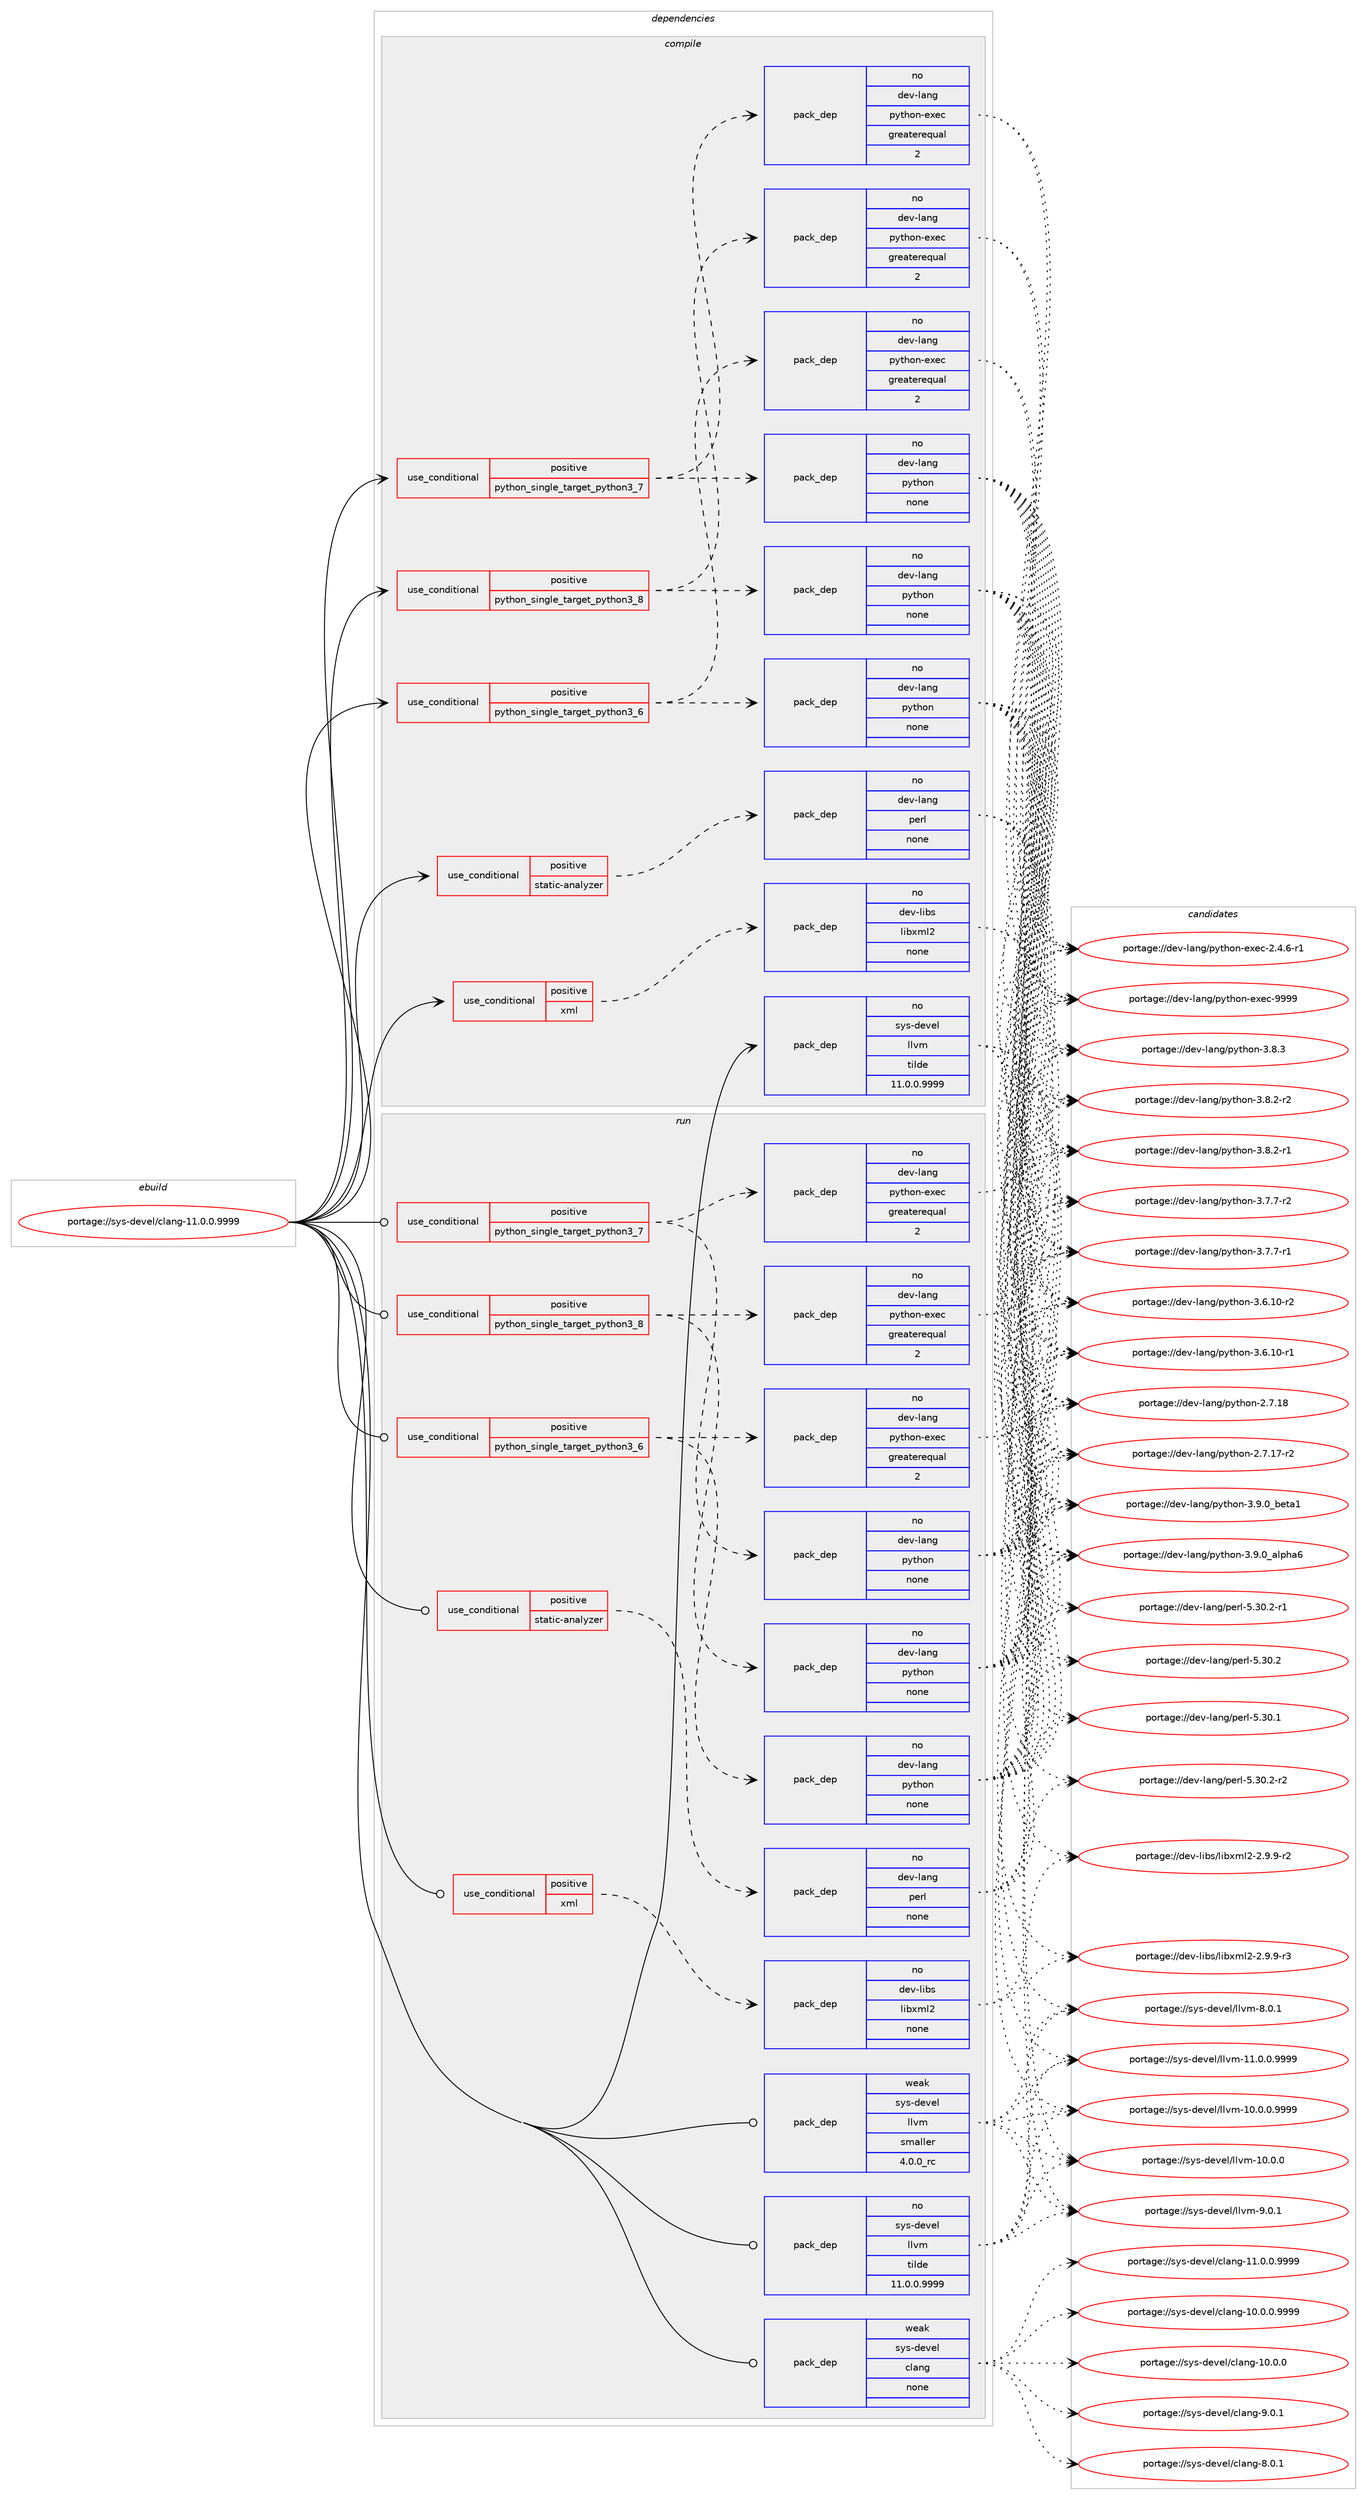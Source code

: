 digraph prolog {

# *************
# Graph options
# *************

newrank=true;
concentrate=true;
compound=true;
graph [rankdir=LR,fontname=Helvetica,fontsize=10,ranksep=1.5];#, ranksep=2.5, nodesep=0.2];
edge  [arrowhead=vee];
node  [fontname=Helvetica,fontsize=10];

# **********
# The ebuild
# **********

subgraph cluster_leftcol {
color=gray;
rank=same;
label=<<i>ebuild</i>>;
id [label="portage://sys-devel/clang-11.0.0.9999", color=red, width=4, href="../sys-devel/clang-11.0.0.9999.svg"];
}

# ****************
# The dependencies
# ****************

subgraph cluster_midcol {
color=gray;
label=<<i>dependencies</i>>;
subgraph cluster_compile {
fillcolor="#eeeeee";
style=filled;
label=<<i>compile</i>>;
subgraph cond563 {
dependency3901 [label=<<TABLE BORDER="0" CELLBORDER="1" CELLSPACING="0" CELLPADDING="4"><TR><TD ROWSPAN="3" CELLPADDING="10">use_conditional</TD></TR><TR><TD>positive</TD></TR><TR><TD>python_single_target_python3_6</TD></TR></TABLE>>, shape=none, color=red];
subgraph pack3246 {
dependency3902 [label=<<TABLE BORDER="0" CELLBORDER="1" CELLSPACING="0" CELLPADDING="4" WIDTH="220"><TR><TD ROWSPAN="6" CELLPADDING="30">pack_dep</TD></TR><TR><TD WIDTH="110">no</TD></TR><TR><TD>dev-lang</TD></TR><TR><TD>python</TD></TR><TR><TD>none</TD></TR><TR><TD></TD></TR></TABLE>>, shape=none, color=blue];
}
dependency3901:e -> dependency3902:w [weight=20,style="dashed",arrowhead="vee"];
subgraph pack3247 {
dependency3903 [label=<<TABLE BORDER="0" CELLBORDER="1" CELLSPACING="0" CELLPADDING="4" WIDTH="220"><TR><TD ROWSPAN="6" CELLPADDING="30">pack_dep</TD></TR><TR><TD WIDTH="110">no</TD></TR><TR><TD>dev-lang</TD></TR><TR><TD>python-exec</TD></TR><TR><TD>greaterequal</TD></TR><TR><TD>2</TD></TR></TABLE>>, shape=none, color=blue];
}
dependency3901:e -> dependency3903:w [weight=20,style="dashed",arrowhead="vee"];
}
id:e -> dependency3901:w [weight=20,style="solid",arrowhead="vee"];
subgraph cond564 {
dependency3904 [label=<<TABLE BORDER="0" CELLBORDER="1" CELLSPACING="0" CELLPADDING="4"><TR><TD ROWSPAN="3" CELLPADDING="10">use_conditional</TD></TR><TR><TD>positive</TD></TR><TR><TD>python_single_target_python3_7</TD></TR></TABLE>>, shape=none, color=red];
subgraph pack3248 {
dependency3905 [label=<<TABLE BORDER="0" CELLBORDER="1" CELLSPACING="0" CELLPADDING="4" WIDTH="220"><TR><TD ROWSPAN="6" CELLPADDING="30">pack_dep</TD></TR><TR><TD WIDTH="110">no</TD></TR><TR><TD>dev-lang</TD></TR><TR><TD>python</TD></TR><TR><TD>none</TD></TR><TR><TD></TD></TR></TABLE>>, shape=none, color=blue];
}
dependency3904:e -> dependency3905:w [weight=20,style="dashed",arrowhead="vee"];
subgraph pack3249 {
dependency3906 [label=<<TABLE BORDER="0" CELLBORDER="1" CELLSPACING="0" CELLPADDING="4" WIDTH="220"><TR><TD ROWSPAN="6" CELLPADDING="30">pack_dep</TD></TR><TR><TD WIDTH="110">no</TD></TR><TR><TD>dev-lang</TD></TR><TR><TD>python-exec</TD></TR><TR><TD>greaterequal</TD></TR><TR><TD>2</TD></TR></TABLE>>, shape=none, color=blue];
}
dependency3904:e -> dependency3906:w [weight=20,style="dashed",arrowhead="vee"];
}
id:e -> dependency3904:w [weight=20,style="solid",arrowhead="vee"];
subgraph cond565 {
dependency3907 [label=<<TABLE BORDER="0" CELLBORDER="1" CELLSPACING="0" CELLPADDING="4"><TR><TD ROWSPAN="3" CELLPADDING="10">use_conditional</TD></TR><TR><TD>positive</TD></TR><TR><TD>python_single_target_python3_8</TD></TR></TABLE>>, shape=none, color=red];
subgraph pack3250 {
dependency3908 [label=<<TABLE BORDER="0" CELLBORDER="1" CELLSPACING="0" CELLPADDING="4" WIDTH="220"><TR><TD ROWSPAN="6" CELLPADDING="30">pack_dep</TD></TR><TR><TD WIDTH="110">no</TD></TR><TR><TD>dev-lang</TD></TR><TR><TD>python</TD></TR><TR><TD>none</TD></TR><TR><TD></TD></TR></TABLE>>, shape=none, color=blue];
}
dependency3907:e -> dependency3908:w [weight=20,style="dashed",arrowhead="vee"];
subgraph pack3251 {
dependency3909 [label=<<TABLE BORDER="0" CELLBORDER="1" CELLSPACING="0" CELLPADDING="4" WIDTH="220"><TR><TD ROWSPAN="6" CELLPADDING="30">pack_dep</TD></TR><TR><TD WIDTH="110">no</TD></TR><TR><TD>dev-lang</TD></TR><TR><TD>python-exec</TD></TR><TR><TD>greaterequal</TD></TR><TR><TD>2</TD></TR></TABLE>>, shape=none, color=blue];
}
dependency3907:e -> dependency3909:w [weight=20,style="dashed",arrowhead="vee"];
}
id:e -> dependency3907:w [weight=20,style="solid",arrowhead="vee"];
subgraph cond566 {
dependency3910 [label=<<TABLE BORDER="0" CELLBORDER="1" CELLSPACING="0" CELLPADDING="4"><TR><TD ROWSPAN="3" CELLPADDING="10">use_conditional</TD></TR><TR><TD>positive</TD></TR><TR><TD>static-analyzer</TD></TR></TABLE>>, shape=none, color=red];
subgraph pack3252 {
dependency3911 [label=<<TABLE BORDER="0" CELLBORDER="1" CELLSPACING="0" CELLPADDING="4" WIDTH="220"><TR><TD ROWSPAN="6" CELLPADDING="30">pack_dep</TD></TR><TR><TD WIDTH="110">no</TD></TR><TR><TD>dev-lang</TD></TR><TR><TD>perl</TD></TR><TR><TD>none</TD></TR><TR><TD></TD></TR></TABLE>>, shape=none, color=blue];
}
dependency3910:e -> dependency3911:w [weight=20,style="dashed",arrowhead="vee"];
}
id:e -> dependency3910:w [weight=20,style="solid",arrowhead="vee"];
subgraph cond567 {
dependency3912 [label=<<TABLE BORDER="0" CELLBORDER="1" CELLSPACING="0" CELLPADDING="4"><TR><TD ROWSPAN="3" CELLPADDING="10">use_conditional</TD></TR><TR><TD>positive</TD></TR><TR><TD>xml</TD></TR></TABLE>>, shape=none, color=red];
subgraph pack3253 {
dependency3913 [label=<<TABLE BORDER="0" CELLBORDER="1" CELLSPACING="0" CELLPADDING="4" WIDTH="220"><TR><TD ROWSPAN="6" CELLPADDING="30">pack_dep</TD></TR><TR><TD WIDTH="110">no</TD></TR><TR><TD>dev-libs</TD></TR><TR><TD>libxml2</TD></TR><TR><TD>none</TD></TR><TR><TD></TD></TR></TABLE>>, shape=none, color=blue];
}
dependency3912:e -> dependency3913:w [weight=20,style="dashed",arrowhead="vee"];
}
id:e -> dependency3912:w [weight=20,style="solid",arrowhead="vee"];
subgraph pack3254 {
dependency3914 [label=<<TABLE BORDER="0" CELLBORDER="1" CELLSPACING="0" CELLPADDING="4" WIDTH="220"><TR><TD ROWSPAN="6" CELLPADDING="30">pack_dep</TD></TR><TR><TD WIDTH="110">no</TD></TR><TR><TD>sys-devel</TD></TR><TR><TD>llvm</TD></TR><TR><TD>tilde</TD></TR><TR><TD>11.0.0.9999</TD></TR></TABLE>>, shape=none, color=blue];
}
id:e -> dependency3914:w [weight=20,style="solid",arrowhead="vee"];
}
subgraph cluster_compileandrun {
fillcolor="#eeeeee";
style=filled;
label=<<i>compile and run</i>>;
}
subgraph cluster_run {
fillcolor="#eeeeee";
style=filled;
label=<<i>run</i>>;
subgraph cond568 {
dependency3915 [label=<<TABLE BORDER="0" CELLBORDER="1" CELLSPACING="0" CELLPADDING="4"><TR><TD ROWSPAN="3" CELLPADDING="10">use_conditional</TD></TR><TR><TD>positive</TD></TR><TR><TD>python_single_target_python3_6</TD></TR></TABLE>>, shape=none, color=red];
subgraph pack3255 {
dependency3916 [label=<<TABLE BORDER="0" CELLBORDER="1" CELLSPACING="0" CELLPADDING="4" WIDTH="220"><TR><TD ROWSPAN="6" CELLPADDING="30">pack_dep</TD></TR><TR><TD WIDTH="110">no</TD></TR><TR><TD>dev-lang</TD></TR><TR><TD>python</TD></TR><TR><TD>none</TD></TR><TR><TD></TD></TR></TABLE>>, shape=none, color=blue];
}
dependency3915:e -> dependency3916:w [weight=20,style="dashed",arrowhead="vee"];
subgraph pack3256 {
dependency3917 [label=<<TABLE BORDER="0" CELLBORDER="1" CELLSPACING="0" CELLPADDING="4" WIDTH="220"><TR><TD ROWSPAN="6" CELLPADDING="30">pack_dep</TD></TR><TR><TD WIDTH="110">no</TD></TR><TR><TD>dev-lang</TD></TR><TR><TD>python-exec</TD></TR><TR><TD>greaterequal</TD></TR><TR><TD>2</TD></TR></TABLE>>, shape=none, color=blue];
}
dependency3915:e -> dependency3917:w [weight=20,style="dashed",arrowhead="vee"];
}
id:e -> dependency3915:w [weight=20,style="solid",arrowhead="odot"];
subgraph cond569 {
dependency3918 [label=<<TABLE BORDER="0" CELLBORDER="1" CELLSPACING="0" CELLPADDING="4"><TR><TD ROWSPAN="3" CELLPADDING="10">use_conditional</TD></TR><TR><TD>positive</TD></TR><TR><TD>python_single_target_python3_7</TD></TR></TABLE>>, shape=none, color=red];
subgraph pack3257 {
dependency3919 [label=<<TABLE BORDER="0" CELLBORDER="1" CELLSPACING="0" CELLPADDING="4" WIDTH="220"><TR><TD ROWSPAN="6" CELLPADDING="30">pack_dep</TD></TR><TR><TD WIDTH="110">no</TD></TR><TR><TD>dev-lang</TD></TR><TR><TD>python</TD></TR><TR><TD>none</TD></TR><TR><TD></TD></TR></TABLE>>, shape=none, color=blue];
}
dependency3918:e -> dependency3919:w [weight=20,style="dashed",arrowhead="vee"];
subgraph pack3258 {
dependency3920 [label=<<TABLE BORDER="0" CELLBORDER="1" CELLSPACING="0" CELLPADDING="4" WIDTH="220"><TR><TD ROWSPAN="6" CELLPADDING="30">pack_dep</TD></TR><TR><TD WIDTH="110">no</TD></TR><TR><TD>dev-lang</TD></TR><TR><TD>python-exec</TD></TR><TR><TD>greaterequal</TD></TR><TR><TD>2</TD></TR></TABLE>>, shape=none, color=blue];
}
dependency3918:e -> dependency3920:w [weight=20,style="dashed",arrowhead="vee"];
}
id:e -> dependency3918:w [weight=20,style="solid",arrowhead="odot"];
subgraph cond570 {
dependency3921 [label=<<TABLE BORDER="0" CELLBORDER="1" CELLSPACING="0" CELLPADDING="4"><TR><TD ROWSPAN="3" CELLPADDING="10">use_conditional</TD></TR><TR><TD>positive</TD></TR><TR><TD>python_single_target_python3_8</TD></TR></TABLE>>, shape=none, color=red];
subgraph pack3259 {
dependency3922 [label=<<TABLE BORDER="0" CELLBORDER="1" CELLSPACING="0" CELLPADDING="4" WIDTH="220"><TR><TD ROWSPAN="6" CELLPADDING="30">pack_dep</TD></TR><TR><TD WIDTH="110">no</TD></TR><TR><TD>dev-lang</TD></TR><TR><TD>python</TD></TR><TR><TD>none</TD></TR><TR><TD></TD></TR></TABLE>>, shape=none, color=blue];
}
dependency3921:e -> dependency3922:w [weight=20,style="dashed",arrowhead="vee"];
subgraph pack3260 {
dependency3923 [label=<<TABLE BORDER="0" CELLBORDER="1" CELLSPACING="0" CELLPADDING="4" WIDTH="220"><TR><TD ROWSPAN="6" CELLPADDING="30">pack_dep</TD></TR><TR><TD WIDTH="110">no</TD></TR><TR><TD>dev-lang</TD></TR><TR><TD>python-exec</TD></TR><TR><TD>greaterequal</TD></TR><TR><TD>2</TD></TR></TABLE>>, shape=none, color=blue];
}
dependency3921:e -> dependency3923:w [weight=20,style="dashed",arrowhead="vee"];
}
id:e -> dependency3921:w [weight=20,style="solid",arrowhead="odot"];
subgraph cond571 {
dependency3924 [label=<<TABLE BORDER="0" CELLBORDER="1" CELLSPACING="0" CELLPADDING="4"><TR><TD ROWSPAN="3" CELLPADDING="10">use_conditional</TD></TR><TR><TD>positive</TD></TR><TR><TD>static-analyzer</TD></TR></TABLE>>, shape=none, color=red];
subgraph pack3261 {
dependency3925 [label=<<TABLE BORDER="0" CELLBORDER="1" CELLSPACING="0" CELLPADDING="4" WIDTH="220"><TR><TD ROWSPAN="6" CELLPADDING="30">pack_dep</TD></TR><TR><TD WIDTH="110">no</TD></TR><TR><TD>dev-lang</TD></TR><TR><TD>perl</TD></TR><TR><TD>none</TD></TR><TR><TD></TD></TR></TABLE>>, shape=none, color=blue];
}
dependency3924:e -> dependency3925:w [weight=20,style="dashed",arrowhead="vee"];
}
id:e -> dependency3924:w [weight=20,style="solid",arrowhead="odot"];
subgraph cond572 {
dependency3926 [label=<<TABLE BORDER="0" CELLBORDER="1" CELLSPACING="0" CELLPADDING="4"><TR><TD ROWSPAN="3" CELLPADDING="10">use_conditional</TD></TR><TR><TD>positive</TD></TR><TR><TD>xml</TD></TR></TABLE>>, shape=none, color=red];
subgraph pack3262 {
dependency3927 [label=<<TABLE BORDER="0" CELLBORDER="1" CELLSPACING="0" CELLPADDING="4" WIDTH="220"><TR><TD ROWSPAN="6" CELLPADDING="30">pack_dep</TD></TR><TR><TD WIDTH="110">no</TD></TR><TR><TD>dev-libs</TD></TR><TR><TD>libxml2</TD></TR><TR><TD>none</TD></TR><TR><TD></TD></TR></TABLE>>, shape=none, color=blue];
}
dependency3926:e -> dependency3927:w [weight=20,style="dashed",arrowhead="vee"];
}
id:e -> dependency3926:w [weight=20,style="solid",arrowhead="odot"];
subgraph pack3263 {
dependency3928 [label=<<TABLE BORDER="0" CELLBORDER="1" CELLSPACING="0" CELLPADDING="4" WIDTH="220"><TR><TD ROWSPAN="6" CELLPADDING="30">pack_dep</TD></TR><TR><TD WIDTH="110">no</TD></TR><TR><TD>sys-devel</TD></TR><TR><TD>llvm</TD></TR><TR><TD>tilde</TD></TR><TR><TD>11.0.0.9999</TD></TR></TABLE>>, shape=none, color=blue];
}
id:e -> dependency3928:w [weight=20,style="solid",arrowhead="odot"];
subgraph pack3264 {
dependency3929 [label=<<TABLE BORDER="0" CELLBORDER="1" CELLSPACING="0" CELLPADDING="4" WIDTH="220"><TR><TD ROWSPAN="6" CELLPADDING="30">pack_dep</TD></TR><TR><TD WIDTH="110">weak</TD></TR><TR><TD>sys-devel</TD></TR><TR><TD>clang</TD></TR><TR><TD>none</TD></TR><TR><TD></TD></TR></TABLE>>, shape=none, color=blue];
}
id:e -> dependency3929:w [weight=20,style="solid",arrowhead="odot"];
subgraph pack3265 {
dependency3930 [label=<<TABLE BORDER="0" CELLBORDER="1" CELLSPACING="0" CELLPADDING="4" WIDTH="220"><TR><TD ROWSPAN="6" CELLPADDING="30">pack_dep</TD></TR><TR><TD WIDTH="110">weak</TD></TR><TR><TD>sys-devel</TD></TR><TR><TD>llvm</TD></TR><TR><TD>smaller</TD></TR><TR><TD>4.0.0_rc</TD></TR></TABLE>>, shape=none, color=blue];
}
id:e -> dependency3930:w [weight=20,style="solid",arrowhead="odot"];
}
}

# **************
# The candidates
# **************

subgraph cluster_choices {
rank=same;
color=gray;
label=<<i>candidates</i>>;

subgraph choice3246 {
color=black;
nodesep=1;
choice10010111845108971101034711212111610411111045514657464895981011169749 [label="portage://dev-lang/python-3.9.0_beta1", color=red, width=4,href="../dev-lang/python-3.9.0_beta1.svg"];
choice10010111845108971101034711212111610411111045514657464895971081121049754 [label="portage://dev-lang/python-3.9.0_alpha6", color=red, width=4,href="../dev-lang/python-3.9.0_alpha6.svg"];
choice100101118451089711010347112121116104111110455146564651 [label="portage://dev-lang/python-3.8.3", color=red, width=4,href="../dev-lang/python-3.8.3.svg"];
choice1001011184510897110103471121211161041111104551465646504511450 [label="portage://dev-lang/python-3.8.2-r2", color=red, width=4,href="../dev-lang/python-3.8.2-r2.svg"];
choice1001011184510897110103471121211161041111104551465646504511449 [label="portage://dev-lang/python-3.8.2-r1", color=red, width=4,href="../dev-lang/python-3.8.2-r1.svg"];
choice1001011184510897110103471121211161041111104551465546554511450 [label="portage://dev-lang/python-3.7.7-r2", color=red, width=4,href="../dev-lang/python-3.7.7-r2.svg"];
choice1001011184510897110103471121211161041111104551465546554511449 [label="portage://dev-lang/python-3.7.7-r1", color=red, width=4,href="../dev-lang/python-3.7.7-r1.svg"];
choice100101118451089711010347112121116104111110455146544649484511450 [label="portage://dev-lang/python-3.6.10-r2", color=red, width=4,href="../dev-lang/python-3.6.10-r2.svg"];
choice100101118451089711010347112121116104111110455146544649484511449 [label="portage://dev-lang/python-3.6.10-r1", color=red, width=4,href="../dev-lang/python-3.6.10-r1.svg"];
choice10010111845108971101034711212111610411111045504655464956 [label="portage://dev-lang/python-2.7.18", color=red, width=4,href="../dev-lang/python-2.7.18.svg"];
choice100101118451089711010347112121116104111110455046554649554511450 [label="portage://dev-lang/python-2.7.17-r2", color=red, width=4,href="../dev-lang/python-2.7.17-r2.svg"];
dependency3902:e -> choice10010111845108971101034711212111610411111045514657464895981011169749:w [style=dotted,weight="100"];
dependency3902:e -> choice10010111845108971101034711212111610411111045514657464895971081121049754:w [style=dotted,weight="100"];
dependency3902:e -> choice100101118451089711010347112121116104111110455146564651:w [style=dotted,weight="100"];
dependency3902:e -> choice1001011184510897110103471121211161041111104551465646504511450:w [style=dotted,weight="100"];
dependency3902:e -> choice1001011184510897110103471121211161041111104551465646504511449:w [style=dotted,weight="100"];
dependency3902:e -> choice1001011184510897110103471121211161041111104551465546554511450:w [style=dotted,weight="100"];
dependency3902:e -> choice1001011184510897110103471121211161041111104551465546554511449:w [style=dotted,weight="100"];
dependency3902:e -> choice100101118451089711010347112121116104111110455146544649484511450:w [style=dotted,weight="100"];
dependency3902:e -> choice100101118451089711010347112121116104111110455146544649484511449:w [style=dotted,weight="100"];
dependency3902:e -> choice10010111845108971101034711212111610411111045504655464956:w [style=dotted,weight="100"];
dependency3902:e -> choice100101118451089711010347112121116104111110455046554649554511450:w [style=dotted,weight="100"];
}
subgraph choice3247 {
color=black;
nodesep=1;
choice10010111845108971101034711212111610411111045101120101994557575757 [label="portage://dev-lang/python-exec-9999", color=red, width=4,href="../dev-lang/python-exec-9999.svg"];
choice10010111845108971101034711212111610411111045101120101994550465246544511449 [label="portage://dev-lang/python-exec-2.4.6-r1", color=red, width=4,href="../dev-lang/python-exec-2.4.6-r1.svg"];
dependency3903:e -> choice10010111845108971101034711212111610411111045101120101994557575757:w [style=dotted,weight="100"];
dependency3903:e -> choice10010111845108971101034711212111610411111045101120101994550465246544511449:w [style=dotted,weight="100"];
}
subgraph choice3248 {
color=black;
nodesep=1;
choice10010111845108971101034711212111610411111045514657464895981011169749 [label="portage://dev-lang/python-3.9.0_beta1", color=red, width=4,href="../dev-lang/python-3.9.0_beta1.svg"];
choice10010111845108971101034711212111610411111045514657464895971081121049754 [label="portage://dev-lang/python-3.9.0_alpha6", color=red, width=4,href="../dev-lang/python-3.9.0_alpha6.svg"];
choice100101118451089711010347112121116104111110455146564651 [label="portage://dev-lang/python-3.8.3", color=red, width=4,href="../dev-lang/python-3.8.3.svg"];
choice1001011184510897110103471121211161041111104551465646504511450 [label="portage://dev-lang/python-3.8.2-r2", color=red, width=4,href="../dev-lang/python-3.8.2-r2.svg"];
choice1001011184510897110103471121211161041111104551465646504511449 [label="portage://dev-lang/python-3.8.2-r1", color=red, width=4,href="../dev-lang/python-3.8.2-r1.svg"];
choice1001011184510897110103471121211161041111104551465546554511450 [label="portage://dev-lang/python-3.7.7-r2", color=red, width=4,href="../dev-lang/python-3.7.7-r2.svg"];
choice1001011184510897110103471121211161041111104551465546554511449 [label="portage://dev-lang/python-3.7.7-r1", color=red, width=4,href="../dev-lang/python-3.7.7-r1.svg"];
choice100101118451089711010347112121116104111110455146544649484511450 [label="portage://dev-lang/python-3.6.10-r2", color=red, width=4,href="../dev-lang/python-3.6.10-r2.svg"];
choice100101118451089711010347112121116104111110455146544649484511449 [label="portage://dev-lang/python-3.6.10-r1", color=red, width=4,href="../dev-lang/python-3.6.10-r1.svg"];
choice10010111845108971101034711212111610411111045504655464956 [label="portage://dev-lang/python-2.7.18", color=red, width=4,href="../dev-lang/python-2.7.18.svg"];
choice100101118451089711010347112121116104111110455046554649554511450 [label="portage://dev-lang/python-2.7.17-r2", color=red, width=4,href="../dev-lang/python-2.7.17-r2.svg"];
dependency3905:e -> choice10010111845108971101034711212111610411111045514657464895981011169749:w [style=dotted,weight="100"];
dependency3905:e -> choice10010111845108971101034711212111610411111045514657464895971081121049754:w [style=dotted,weight="100"];
dependency3905:e -> choice100101118451089711010347112121116104111110455146564651:w [style=dotted,weight="100"];
dependency3905:e -> choice1001011184510897110103471121211161041111104551465646504511450:w [style=dotted,weight="100"];
dependency3905:e -> choice1001011184510897110103471121211161041111104551465646504511449:w [style=dotted,weight="100"];
dependency3905:e -> choice1001011184510897110103471121211161041111104551465546554511450:w [style=dotted,weight="100"];
dependency3905:e -> choice1001011184510897110103471121211161041111104551465546554511449:w [style=dotted,weight="100"];
dependency3905:e -> choice100101118451089711010347112121116104111110455146544649484511450:w [style=dotted,weight="100"];
dependency3905:e -> choice100101118451089711010347112121116104111110455146544649484511449:w [style=dotted,weight="100"];
dependency3905:e -> choice10010111845108971101034711212111610411111045504655464956:w [style=dotted,weight="100"];
dependency3905:e -> choice100101118451089711010347112121116104111110455046554649554511450:w [style=dotted,weight="100"];
}
subgraph choice3249 {
color=black;
nodesep=1;
choice10010111845108971101034711212111610411111045101120101994557575757 [label="portage://dev-lang/python-exec-9999", color=red, width=4,href="../dev-lang/python-exec-9999.svg"];
choice10010111845108971101034711212111610411111045101120101994550465246544511449 [label="portage://dev-lang/python-exec-2.4.6-r1", color=red, width=4,href="../dev-lang/python-exec-2.4.6-r1.svg"];
dependency3906:e -> choice10010111845108971101034711212111610411111045101120101994557575757:w [style=dotted,weight="100"];
dependency3906:e -> choice10010111845108971101034711212111610411111045101120101994550465246544511449:w [style=dotted,weight="100"];
}
subgraph choice3250 {
color=black;
nodesep=1;
choice10010111845108971101034711212111610411111045514657464895981011169749 [label="portage://dev-lang/python-3.9.0_beta1", color=red, width=4,href="../dev-lang/python-3.9.0_beta1.svg"];
choice10010111845108971101034711212111610411111045514657464895971081121049754 [label="portage://dev-lang/python-3.9.0_alpha6", color=red, width=4,href="../dev-lang/python-3.9.0_alpha6.svg"];
choice100101118451089711010347112121116104111110455146564651 [label="portage://dev-lang/python-3.8.3", color=red, width=4,href="../dev-lang/python-3.8.3.svg"];
choice1001011184510897110103471121211161041111104551465646504511450 [label="portage://dev-lang/python-3.8.2-r2", color=red, width=4,href="../dev-lang/python-3.8.2-r2.svg"];
choice1001011184510897110103471121211161041111104551465646504511449 [label="portage://dev-lang/python-3.8.2-r1", color=red, width=4,href="../dev-lang/python-3.8.2-r1.svg"];
choice1001011184510897110103471121211161041111104551465546554511450 [label="portage://dev-lang/python-3.7.7-r2", color=red, width=4,href="../dev-lang/python-3.7.7-r2.svg"];
choice1001011184510897110103471121211161041111104551465546554511449 [label="portage://dev-lang/python-3.7.7-r1", color=red, width=4,href="../dev-lang/python-3.7.7-r1.svg"];
choice100101118451089711010347112121116104111110455146544649484511450 [label="portage://dev-lang/python-3.6.10-r2", color=red, width=4,href="../dev-lang/python-3.6.10-r2.svg"];
choice100101118451089711010347112121116104111110455146544649484511449 [label="portage://dev-lang/python-3.6.10-r1", color=red, width=4,href="../dev-lang/python-3.6.10-r1.svg"];
choice10010111845108971101034711212111610411111045504655464956 [label="portage://dev-lang/python-2.7.18", color=red, width=4,href="../dev-lang/python-2.7.18.svg"];
choice100101118451089711010347112121116104111110455046554649554511450 [label="portage://dev-lang/python-2.7.17-r2", color=red, width=4,href="../dev-lang/python-2.7.17-r2.svg"];
dependency3908:e -> choice10010111845108971101034711212111610411111045514657464895981011169749:w [style=dotted,weight="100"];
dependency3908:e -> choice10010111845108971101034711212111610411111045514657464895971081121049754:w [style=dotted,weight="100"];
dependency3908:e -> choice100101118451089711010347112121116104111110455146564651:w [style=dotted,weight="100"];
dependency3908:e -> choice1001011184510897110103471121211161041111104551465646504511450:w [style=dotted,weight="100"];
dependency3908:e -> choice1001011184510897110103471121211161041111104551465646504511449:w [style=dotted,weight="100"];
dependency3908:e -> choice1001011184510897110103471121211161041111104551465546554511450:w [style=dotted,weight="100"];
dependency3908:e -> choice1001011184510897110103471121211161041111104551465546554511449:w [style=dotted,weight="100"];
dependency3908:e -> choice100101118451089711010347112121116104111110455146544649484511450:w [style=dotted,weight="100"];
dependency3908:e -> choice100101118451089711010347112121116104111110455146544649484511449:w [style=dotted,weight="100"];
dependency3908:e -> choice10010111845108971101034711212111610411111045504655464956:w [style=dotted,weight="100"];
dependency3908:e -> choice100101118451089711010347112121116104111110455046554649554511450:w [style=dotted,weight="100"];
}
subgraph choice3251 {
color=black;
nodesep=1;
choice10010111845108971101034711212111610411111045101120101994557575757 [label="portage://dev-lang/python-exec-9999", color=red, width=4,href="../dev-lang/python-exec-9999.svg"];
choice10010111845108971101034711212111610411111045101120101994550465246544511449 [label="portage://dev-lang/python-exec-2.4.6-r1", color=red, width=4,href="../dev-lang/python-exec-2.4.6-r1.svg"];
dependency3909:e -> choice10010111845108971101034711212111610411111045101120101994557575757:w [style=dotted,weight="100"];
dependency3909:e -> choice10010111845108971101034711212111610411111045101120101994550465246544511449:w [style=dotted,weight="100"];
}
subgraph choice3252 {
color=black;
nodesep=1;
choice100101118451089711010347112101114108455346514846504511450 [label="portage://dev-lang/perl-5.30.2-r2", color=red, width=4,href="../dev-lang/perl-5.30.2-r2.svg"];
choice100101118451089711010347112101114108455346514846504511449 [label="portage://dev-lang/perl-5.30.2-r1", color=red, width=4,href="../dev-lang/perl-5.30.2-r1.svg"];
choice10010111845108971101034711210111410845534651484650 [label="portage://dev-lang/perl-5.30.2", color=red, width=4,href="../dev-lang/perl-5.30.2.svg"];
choice10010111845108971101034711210111410845534651484649 [label="portage://dev-lang/perl-5.30.1", color=red, width=4,href="../dev-lang/perl-5.30.1.svg"];
dependency3911:e -> choice100101118451089711010347112101114108455346514846504511450:w [style=dotted,weight="100"];
dependency3911:e -> choice100101118451089711010347112101114108455346514846504511449:w [style=dotted,weight="100"];
dependency3911:e -> choice10010111845108971101034711210111410845534651484650:w [style=dotted,weight="100"];
dependency3911:e -> choice10010111845108971101034711210111410845534651484649:w [style=dotted,weight="100"];
}
subgraph choice3253 {
color=black;
nodesep=1;
choice10010111845108105981154710810598120109108504550465746574511451 [label="portage://dev-libs/libxml2-2.9.9-r3", color=red, width=4,href="../dev-libs/libxml2-2.9.9-r3.svg"];
choice10010111845108105981154710810598120109108504550465746574511450 [label="portage://dev-libs/libxml2-2.9.9-r2", color=red, width=4,href="../dev-libs/libxml2-2.9.9-r2.svg"];
dependency3913:e -> choice10010111845108105981154710810598120109108504550465746574511451:w [style=dotted,weight="100"];
dependency3913:e -> choice10010111845108105981154710810598120109108504550465746574511450:w [style=dotted,weight="100"];
}
subgraph choice3254 {
color=black;
nodesep=1;
choice1151211154510010111810110847108108118109455746484649 [label="portage://sys-devel/llvm-9.0.1", color=red, width=4,href="../sys-devel/llvm-9.0.1.svg"];
choice1151211154510010111810110847108108118109455646484649 [label="portage://sys-devel/llvm-8.0.1", color=red, width=4,href="../sys-devel/llvm-8.0.1.svg"];
choice1151211154510010111810110847108108118109454949464846484657575757 [label="portage://sys-devel/llvm-11.0.0.9999", color=red, width=4,href="../sys-devel/llvm-11.0.0.9999.svg"];
choice1151211154510010111810110847108108118109454948464846484657575757 [label="portage://sys-devel/llvm-10.0.0.9999", color=red, width=4,href="../sys-devel/llvm-10.0.0.9999.svg"];
choice115121115451001011181011084710810811810945494846484648 [label="portage://sys-devel/llvm-10.0.0", color=red, width=4,href="../sys-devel/llvm-10.0.0.svg"];
dependency3914:e -> choice1151211154510010111810110847108108118109455746484649:w [style=dotted,weight="100"];
dependency3914:e -> choice1151211154510010111810110847108108118109455646484649:w [style=dotted,weight="100"];
dependency3914:e -> choice1151211154510010111810110847108108118109454949464846484657575757:w [style=dotted,weight="100"];
dependency3914:e -> choice1151211154510010111810110847108108118109454948464846484657575757:w [style=dotted,weight="100"];
dependency3914:e -> choice115121115451001011181011084710810811810945494846484648:w [style=dotted,weight="100"];
}
subgraph choice3255 {
color=black;
nodesep=1;
choice10010111845108971101034711212111610411111045514657464895981011169749 [label="portage://dev-lang/python-3.9.0_beta1", color=red, width=4,href="../dev-lang/python-3.9.0_beta1.svg"];
choice10010111845108971101034711212111610411111045514657464895971081121049754 [label="portage://dev-lang/python-3.9.0_alpha6", color=red, width=4,href="../dev-lang/python-3.9.0_alpha6.svg"];
choice100101118451089711010347112121116104111110455146564651 [label="portage://dev-lang/python-3.8.3", color=red, width=4,href="../dev-lang/python-3.8.3.svg"];
choice1001011184510897110103471121211161041111104551465646504511450 [label="portage://dev-lang/python-3.8.2-r2", color=red, width=4,href="../dev-lang/python-3.8.2-r2.svg"];
choice1001011184510897110103471121211161041111104551465646504511449 [label="portage://dev-lang/python-3.8.2-r1", color=red, width=4,href="../dev-lang/python-3.8.2-r1.svg"];
choice1001011184510897110103471121211161041111104551465546554511450 [label="portage://dev-lang/python-3.7.7-r2", color=red, width=4,href="../dev-lang/python-3.7.7-r2.svg"];
choice1001011184510897110103471121211161041111104551465546554511449 [label="portage://dev-lang/python-3.7.7-r1", color=red, width=4,href="../dev-lang/python-3.7.7-r1.svg"];
choice100101118451089711010347112121116104111110455146544649484511450 [label="portage://dev-lang/python-3.6.10-r2", color=red, width=4,href="../dev-lang/python-3.6.10-r2.svg"];
choice100101118451089711010347112121116104111110455146544649484511449 [label="portage://dev-lang/python-3.6.10-r1", color=red, width=4,href="../dev-lang/python-3.6.10-r1.svg"];
choice10010111845108971101034711212111610411111045504655464956 [label="portage://dev-lang/python-2.7.18", color=red, width=4,href="../dev-lang/python-2.7.18.svg"];
choice100101118451089711010347112121116104111110455046554649554511450 [label="portage://dev-lang/python-2.7.17-r2", color=red, width=4,href="../dev-lang/python-2.7.17-r2.svg"];
dependency3916:e -> choice10010111845108971101034711212111610411111045514657464895981011169749:w [style=dotted,weight="100"];
dependency3916:e -> choice10010111845108971101034711212111610411111045514657464895971081121049754:w [style=dotted,weight="100"];
dependency3916:e -> choice100101118451089711010347112121116104111110455146564651:w [style=dotted,weight="100"];
dependency3916:e -> choice1001011184510897110103471121211161041111104551465646504511450:w [style=dotted,weight="100"];
dependency3916:e -> choice1001011184510897110103471121211161041111104551465646504511449:w [style=dotted,weight="100"];
dependency3916:e -> choice1001011184510897110103471121211161041111104551465546554511450:w [style=dotted,weight="100"];
dependency3916:e -> choice1001011184510897110103471121211161041111104551465546554511449:w [style=dotted,weight="100"];
dependency3916:e -> choice100101118451089711010347112121116104111110455146544649484511450:w [style=dotted,weight="100"];
dependency3916:e -> choice100101118451089711010347112121116104111110455146544649484511449:w [style=dotted,weight="100"];
dependency3916:e -> choice10010111845108971101034711212111610411111045504655464956:w [style=dotted,weight="100"];
dependency3916:e -> choice100101118451089711010347112121116104111110455046554649554511450:w [style=dotted,weight="100"];
}
subgraph choice3256 {
color=black;
nodesep=1;
choice10010111845108971101034711212111610411111045101120101994557575757 [label="portage://dev-lang/python-exec-9999", color=red, width=4,href="../dev-lang/python-exec-9999.svg"];
choice10010111845108971101034711212111610411111045101120101994550465246544511449 [label="portage://dev-lang/python-exec-2.4.6-r1", color=red, width=4,href="../dev-lang/python-exec-2.4.6-r1.svg"];
dependency3917:e -> choice10010111845108971101034711212111610411111045101120101994557575757:w [style=dotted,weight="100"];
dependency3917:e -> choice10010111845108971101034711212111610411111045101120101994550465246544511449:w [style=dotted,weight="100"];
}
subgraph choice3257 {
color=black;
nodesep=1;
choice10010111845108971101034711212111610411111045514657464895981011169749 [label="portage://dev-lang/python-3.9.0_beta1", color=red, width=4,href="../dev-lang/python-3.9.0_beta1.svg"];
choice10010111845108971101034711212111610411111045514657464895971081121049754 [label="portage://dev-lang/python-3.9.0_alpha6", color=red, width=4,href="../dev-lang/python-3.9.0_alpha6.svg"];
choice100101118451089711010347112121116104111110455146564651 [label="portage://dev-lang/python-3.8.3", color=red, width=4,href="../dev-lang/python-3.8.3.svg"];
choice1001011184510897110103471121211161041111104551465646504511450 [label="portage://dev-lang/python-3.8.2-r2", color=red, width=4,href="../dev-lang/python-3.8.2-r2.svg"];
choice1001011184510897110103471121211161041111104551465646504511449 [label="portage://dev-lang/python-3.8.2-r1", color=red, width=4,href="../dev-lang/python-3.8.2-r1.svg"];
choice1001011184510897110103471121211161041111104551465546554511450 [label="portage://dev-lang/python-3.7.7-r2", color=red, width=4,href="../dev-lang/python-3.7.7-r2.svg"];
choice1001011184510897110103471121211161041111104551465546554511449 [label="portage://dev-lang/python-3.7.7-r1", color=red, width=4,href="../dev-lang/python-3.7.7-r1.svg"];
choice100101118451089711010347112121116104111110455146544649484511450 [label="portage://dev-lang/python-3.6.10-r2", color=red, width=4,href="../dev-lang/python-3.6.10-r2.svg"];
choice100101118451089711010347112121116104111110455146544649484511449 [label="portage://dev-lang/python-3.6.10-r1", color=red, width=4,href="../dev-lang/python-3.6.10-r1.svg"];
choice10010111845108971101034711212111610411111045504655464956 [label="portage://dev-lang/python-2.7.18", color=red, width=4,href="../dev-lang/python-2.7.18.svg"];
choice100101118451089711010347112121116104111110455046554649554511450 [label="portage://dev-lang/python-2.7.17-r2", color=red, width=4,href="../dev-lang/python-2.7.17-r2.svg"];
dependency3919:e -> choice10010111845108971101034711212111610411111045514657464895981011169749:w [style=dotted,weight="100"];
dependency3919:e -> choice10010111845108971101034711212111610411111045514657464895971081121049754:w [style=dotted,weight="100"];
dependency3919:e -> choice100101118451089711010347112121116104111110455146564651:w [style=dotted,weight="100"];
dependency3919:e -> choice1001011184510897110103471121211161041111104551465646504511450:w [style=dotted,weight="100"];
dependency3919:e -> choice1001011184510897110103471121211161041111104551465646504511449:w [style=dotted,weight="100"];
dependency3919:e -> choice1001011184510897110103471121211161041111104551465546554511450:w [style=dotted,weight="100"];
dependency3919:e -> choice1001011184510897110103471121211161041111104551465546554511449:w [style=dotted,weight="100"];
dependency3919:e -> choice100101118451089711010347112121116104111110455146544649484511450:w [style=dotted,weight="100"];
dependency3919:e -> choice100101118451089711010347112121116104111110455146544649484511449:w [style=dotted,weight="100"];
dependency3919:e -> choice10010111845108971101034711212111610411111045504655464956:w [style=dotted,weight="100"];
dependency3919:e -> choice100101118451089711010347112121116104111110455046554649554511450:w [style=dotted,weight="100"];
}
subgraph choice3258 {
color=black;
nodesep=1;
choice10010111845108971101034711212111610411111045101120101994557575757 [label="portage://dev-lang/python-exec-9999", color=red, width=4,href="../dev-lang/python-exec-9999.svg"];
choice10010111845108971101034711212111610411111045101120101994550465246544511449 [label="portage://dev-lang/python-exec-2.4.6-r1", color=red, width=4,href="../dev-lang/python-exec-2.4.6-r1.svg"];
dependency3920:e -> choice10010111845108971101034711212111610411111045101120101994557575757:w [style=dotted,weight="100"];
dependency3920:e -> choice10010111845108971101034711212111610411111045101120101994550465246544511449:w [style=dotted,weight="100"];
}
subgraph choice3259 {
color=black;
nodesep=1;
choice10010111845108971101034711212111610411111045514657464895981011169749 [label="portage://dev-lang/python-3.9.0_beta1", color=red, width=4,href="../dev-lang/python-3.9.0_beta1.svg"];
choice10010111845108971101034711212111610411111045514657464895971081121049754 [label="portage://dev-lang/python-3.9.0_alpha6", color=red, width=4,href="../dev-lang/python-3.9.0_alpha6.svg"];
choice100101118451089711010347112121116104111110455146564651 [label="portage://dev-lang/python-3.8.3", color=red, width=4,href="../dev-lang/python-3.8.3.svg"];
choice1001011184510897110103471121211161041111104551465646504511450 [label="portage://dev-lang/python-3.8.2-r2", color=red, width=4,href="../dev-lang/python-3.8.2-r2.svg"];
choice1001011184510897110103471121211161041111104551465646504511449 [label="portage://dev-lang/python-3.8.2-r1", color=red, width=4,href="../dev-lang/python-3.8.2-r1.svg"];
choice1001011184510897110103471121211161041111104551465546554511450 [label="portage://dev-lang/python-3.7.7-r2", color=red, width=4,href="../dev-lang/python-3.7.7-r2.svg"];
choice1001011184510897110103471121211161041111104551465546554511449 [label="portage://dev-lang/python-3.7.7-r1", color=red, width=4,href="../dev-lang/python-3.7.7-r1.svg"];
choice100101118451089711010347112121116104111110455146544649484511450 [label="portage://dev-lang/python-3.6.10-r2", color=red, width=4,href="../dev-lang/python-3.6.10-r2.svg"];
choice100101118451089711010347112121116104111110455146544649484511449 [label="portage://dev-lang/python-3.6.10-r1", color=red, width=4,href="../dev-lang/python-3.6.10-r1.svg"];
choice10010111845108971101034711212111610411111045504655464956 [label="portage://dev-lang/python-2.7.18", color=red, width=4,href="../dev-lang/python-2.7.18.svg"];
choice100101118451089711010347112121116104111110455046554649554511450 [label="portage://dev-lang/python-2.7.17-r2", color=red, width=4,href="../dev-lang/python-2.7.17-r2.svg"];
dependency3922:e -> choice10010111845108971101034711212111610411111045514657464895981011169749:w [style=dotted,weight="100"];
dependency3922:e -> choice10010111845108971101034711212111610411111045514657464895971081121049754:w [style=dotted,weight="100"];
dependency3922:e -> choice100101118451089711010347112121116104111110455146564651:w [style=dotted,weight="100"];
dependency3922:e -> choice1001011184510897110103471121211161041111104551465646504511450:w [style=dotted,weight="100"];
dependency3922:e -> choice1001011184510897110103471121211161041111104551465646504511449:w [style=dotted,weight="100"];
dependency3922:e -> choice1001011184510897110103471121211161041111104551465546554511450:w [style=dotted,weight="100"];
dependency3922:e -> choice1001011184510897110103471121211161041111104551465546554511449:w [style=dotted,weight="100"];
dependency3922:e -> choice100101118451089711010347112121116104111110455146544649484511450:w [style=dotted,weight="100"];
dependency3922:e -> choice100101118451089711010347112121116104111110455146544649484511449:w [style=dotted,weight="100"];
dependency3922:e -> choice10010111845108971101034711212111610411111045504655464956:w [style=dotted,weight="100"];
dependency3922:e -> choice100101118451089711010347112121116104111110455046554649554511450:w [style=dotted,weight="100"];
}
subgraph choice3260 {
color=black;
nodesep=1;
choice10010111845108971101034711212111610411111045101120101994557575757 [label="portage://dev-lang/python-exec-9999", color=red, width=4,href="../dev-lang/python-exec-9999.svg"];
choice10010111845108971101034711212111610411111045101120101994550465246544511449 [label="portage://dev-lang/python-exec-2.4.6-r1", color=red, width=4,href="../dev-lang/python-exec-2.4.6-r1.svg"];
dependency3923:e -> choice10010111845108971101034711212111610411111045101120101994557575757:w [style=dotted,weight="100"];
dependency3923:e -> choice10010111845108971101034711212111610411111045101120101994550465246544511449:w [style=dotted,weight="100"];
}
subgraph choice3261 {
color=black;
nodesep=1;
choice100101118451089711010347112101114108455346514846504511450 [label="portage://dev-lang/perl-5.30.2-r2", color=red, width=4,href="../dev-lang/perl-5.30.2-r2.svg"];
choice100101118451089711010347112101114108455346514846504511449 [label="portage://dev-lang/perl-5.30.2-r1", color=red, width=4,href="../dev-lang/perl-5.30.2-r1.svg"];
choice10010111845108971101034711210111410845534651484650 [label="portage://dev-lang/perl-5.30.2", color=red, width=4,href="../dev-lang/perl-5.30.2.svg"];
choice10010111845108971101034711210111410845534651484649 [label="portage://dev-lang/perl-5.30.1", color=red, width=4,href="../dev-lang/perl-5.30.1.svg"];
dependency3925:e -> choice100101118451089711010347112101114108455346514846504511450:w [style=dotted,weight="100"];
dependency3925:e -> choice100101118451089711010347112101114108455346514846504511449:w [style=dotted,weight="100"];
dependency3925:e -> choice10010111845108971101034711210111410845534651484650:w [style=dotted,weight="100"];
dependency3925:e -> choice10010111845108971101034711210111410845534651484649:w [style=dotted,weight="100"];
}
subgraph choice3262 {
color=black;
nodesep=1;
choice10010111845108105981154710810598120109108504550465746574511451 [label="portage://dev-libs/libxml2-2.9.9-r3", color=red, width=4,href="../dev-libs/libxml2-2.9.9-r3.svg"];
choice10010111845108105981154710810598120109108504550465746574511450 [label="portage://dev-libs/libxml2-2.9.9-r2", color=red, width=4,href="../dev-libs/libxml2-2.9.9-r2.svg"];
dependency3927:e -> choice10010111845108105981154710810598120109108504550465746574511451:w [style=dotted,weight="100"];
dependency3927:e -> choice10010111845108105981154710810598120109108504550465746574511450:w [style=dotted,weight="100"];
}
subgraph choice3263 {
color=black;
nodesep=1;
choice1151211154510010111810110847108108118109455746484649 [label="portage://sys-devel/llvm-9.0.1", color=red, width=4,href="../sys-devel/llvm-9.0.1.svg"];
choice1151211154510010111810110847108108118109455646484649 [label="portage://sys-devel/llvm-8.0.1", color=red, width=4,href="../sys-devel/llvm-8.0.1.svg"];
choice1151211154510010111810110847108108118109454949464846484657575757 [label="portage://sys-devel/llvm-11.0.0.9999", color=red, width=4,href="../sys-devel/llvm-11.0.0.9999.svg"];
choice1151211154510010111810110847108108118109454948464846484657575757 [label="portage://sys-devel/llvm-10.0.0.9999", color=red, width=4,href="../sys-devel/llvm-10.0.0.9999.svg"];
choice115121115451001011181011084710810811810945494846484648 [label="portage://sys-devel/llvm-10.0.0", color=red, width=4,href="../sys-devel/llvm-10.0.0.svg"];
dependency3928:e -> choice1151211154510010111810110847108108118109455746484649:w [style=dotted,weight="100"];
dependency3928:e -> choice1151211154510010111810110847108108118109455646484649:w [style=dotted,weight="100"];
dependency3928:e -> choice1151211154510010111810110847108108118109454949464846484657575757:w [style=dotted,weight="100"];
dependency3928:e -> choice1151211154510010111810110847108108118109454948464846484657575757:w [style=dotted,weight="100"];
dependency3928:e -> choice115121115451001011181011084710810811810945494846484648:w [style=dotted,weight="100"];
}
subgraph choice3264 {
color=black;
nodesep=1;
choice11512111545100101118101108479910897110103455746484649 [label="portage://sys-devel/clang-9.0.1", color=red, width=4,href="../sys-devel/clang-9.0.1.svg"];
choice11512111545100101118101108479910897110103455646484649 [label="portage://sys-devel/clang-8.0.1", color=red, width=4,href="../sys-devel/clang-8.0.1.svg"];
choice11512111545100101118101108479910897110103454949464846484657575757 [label="portage://sys-devel/clang-11.0.0.9999", color=red, width=4,href="../sys-devel/clang-11.0.0.9999.svg"];
choice11512111545100101118101108479910897110103454948464846484657575757 [label="portage://sys-devel/clang-10.0.0.9999", color=red, width=4,href="../sys-devel/clang-10.0.0.9999.svg"];
choice1151211154510010111810110847991089711010345494846484648 [label="portage://sys-devel/clang-10.0.0", color=red, width=4,href="../sys-devel/clang-10.0.0.svg"];
dependency3929:e -> choice11512111545100101118101108479910897110103455746484649:w [style=dotted,weight="100"];
dependency3929:e -> choice11512111545100101118101108479910897110103455646484649:w [style=dotted,weight="100"];
dependency3929:e -> choice11512111545100101118101108479910897110103454949464846484657575757:w [style=dotted,weight="100"];
dependency3929:e -> choice11512111545100101118101108479910897110103454948464846484657575757:w [style=dotted,weight="100"];
dependency3929:e -> choice1151211154510010111810110847991089711010345494846484648:w [style=dotted,weight="100"];
}
subgraph choice3265 {
color=black;
nodesep=1;
choice1151211154510010111810110847108108118109455746484649 [label="portage://sys-devel/llvm-9.0.1", color=red, width=4,href="../sys-devel/llvm-9.0.1.svg"];
choice1151211154510010111810110847108108118109455646484649 [label="portage://sys-devel/llvm-8.0.1", color=red, width=4,href="../sys-devel/llvm-8.0.1.svg"];
choice1151211154510010111810110847108108118109454949464846484657575757 [label="portage://sys-devel/llvm-11.0.0.9999", color=red, width=4,href="../sys-devel/llvm-11.0.0.9999.svg"];
choice1151211154510010111810110847108108118109454948464846484657575757 [label="portage://sys-devel/llvm-10.0.0.9999", color=red, width=4,href="../sys-devel/llvm-10.0.0.9999.svg"];
choice115121115451001011181011084710810811810945494846484648 [label="portage://sys-devel/llvm-10.0.0", color=red, width=4,href="../sys-devel/llvm-10.0.0.svg"];
dependency3930:e -> choice1151211154510010111810110847108108118109455746484649:w [style=dotted,weight="100"];
dependency3930:e -> choice1151211154510010111810110847108108118109455646484649:w [style=dotted,weight="100"];
dependency3930:e -> choice1151211154510010111810110847108108118109454949464846484657575757:w [style=dotted,weight="100"];
dependency3930:e -> choice1151211154510010111810110847108108118109454948464846484657575757:w [style=dotted,weight="100"];
dependency3930:e -> choice115121115451001011181011084710810811810945494846484648:w [style=dotted,weight="100"];
}
}

}
